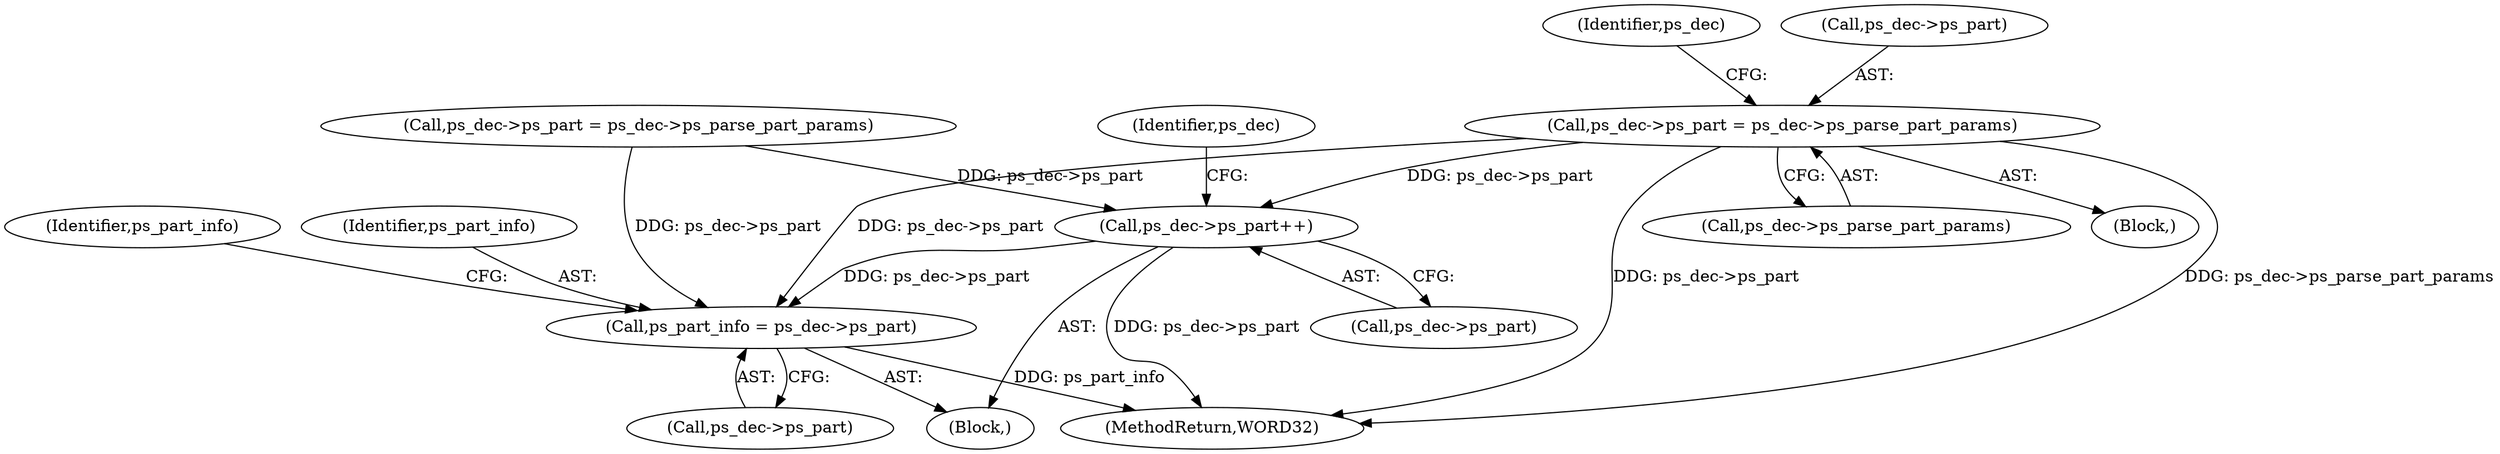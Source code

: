 digraph "0_Android_9a00f562a612d56e7b2b989d168647db900ba6cf@pointer" {
"1001325" [label="(Call,ps_dec->ps_part = ps_dec->ps_parse_part_params)"];
"1001207" [label="(Call,ps_part_info = ps_dec->ps_part)"];
"1001222" [label="(Call,ps_dec->ps_part++)"];
"1001312" [label="(Block,)"];
"1001222" [label="(Call,ps_dec->ps_part++)"];
"1001207" [label="(Call,ps_part_info = ps_dec->ps_part)"];
"1001209" [label="(Call,ps_dec->ps_part)"];
"1001096" [label="(Block,)"];
"1001334" [label="(Identifier,ps_dec)"];
"1001326" [label="(Call,ps_dec->ps_part)"];
"1001214" [label="(Identifier,ps_part_info)"];
"1001003" [label="(Call,ps_dec->ps_part = ps_dec->ps_parse_part_params)"];
"1001208" [label="(Identifier,ps_part_info)"];
"1001227" [label="(Identifier,ps_dec)"];
"1001223" [label="(Call,ps_dec->ps_part)"];
"1001329" [label="(Call,ps_dec->ps_parse_part_params)"];
"1001450" [label="(MethodReturn,WORD32)"];
"1001325" [label="(Call,ps_dec->ps_part = ps_dec->ps_parse_part_params)"];
"1001325" -> "1001312"  [label="AST: "];
"1001325" -> "1001329"  [label="CFG: "];
"1001326" -> "1001325"  [label="AST: "];
"1001329" -> "1001325"  [label="AST: "];
"1001334" -> "1001325"  [label="CFG: "];
"1001325" -> "1001450"  [label="DDG: ps_dec->ps_parse_part_params"];
"1001325" -> "1001450"  [label="DDG: ps_dec->ps_part"];
"1001325" -> "1001207"  [label="DDG: ps_dec->ps_part"];
"1001325" -> "1001222"  [label="DDG: ps_dec->ps_part"];
"1001207" -> "1001096"  [label="AST: "];
"1001207" -> "1001209"  [label="CFG: "];
"1001208" -> "1001207"  [label="AST: "];
"1001209" -> "1001207"  [label="AST: "];
"1001214" -> "1001207"  [label="CFG: "];
"1001207" -> "1001450"  [label="DDG: ps_part_info"];
"1001222" -> "1001207"  [label="DDG: ps_dec->ps_part"];
"1001003" -> "1001207"  [label="DDG: ps_dec->ps_part"];
"1001222" -> "1001096"  [label="AST: "];
"1001222" -> "1001223"  [label="CFG: "];
"1001223" -> "1001222"  [label="AST: "];
"1001227" -> "1001222"  [label="CFG: "];
"1001222" -> "1001450"  [label="DDG: ps_dec->ps_part"];
"1001003" -> "1001222"  [label="DDG: ps_dec->ps_part"];
}
